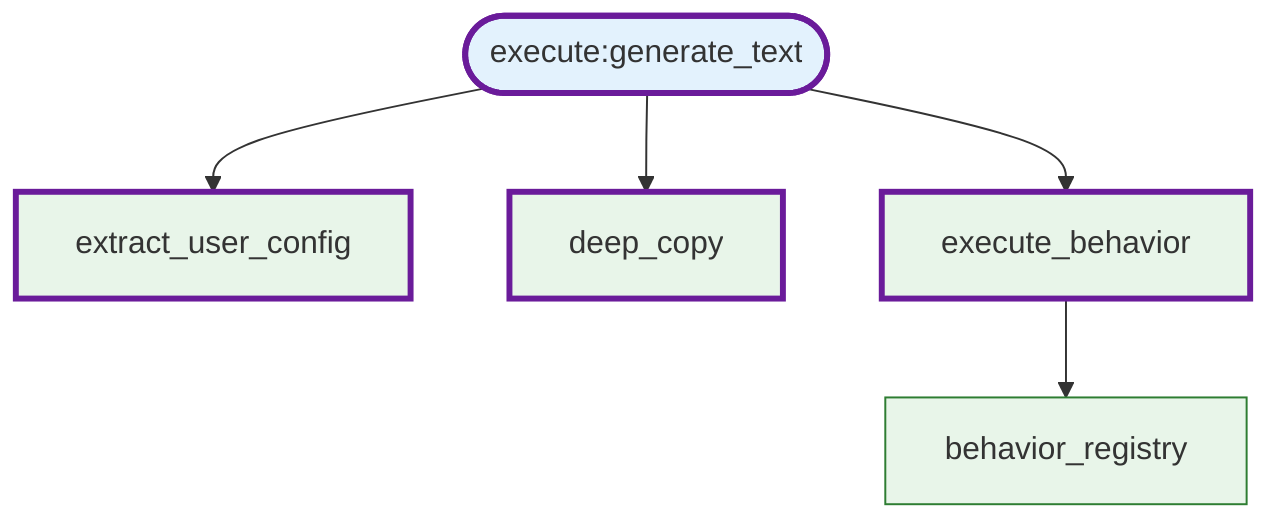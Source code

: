 flowchart TD
  execute_generate_text([execute:generate_text])
  extract_user_config[extract_user_config]
  deep_copy[deep_copy]
  execute_behavior[execute_behavior]
  behavior_registry[behavior_registry]
  execute_generate_text --> extract_user_config
  execute_generate_text --> deep_copy
  execute_generate_text --> execute_behavior
  execute_behavior --> behavior_registry
  classDef action fill:#E3F2FD,stroke:#1E88E5,stroke-width:1px;
  classDef method fill:#E8F5E9,stroke:#2E7D32,stroke-width:1px;
  classDef http   fill:#FFF3E0,stroke:#EF6C00,stroke-width:1px;
  classDef hot stroke:#6A1B9A,stroke-width:3px;
  classDef cycle stroke:#C62828,stroke-width:3px;
  classDef unused fill:#ECECEC,color:#6B7280,stroke:#9CA3AF;
  classDef undef stroke-dasharray:4 2,stroke:#EF4444;
  class execute_generate_text action;
  class extract_user_config method;
  class deep_copy method;
  class execute_behavior method;
  class behavior_registry method;
  class extract_user_config hot;
  class deep_copy hot;
  class execute_behavior hot;
  class execute_generate_text hot;